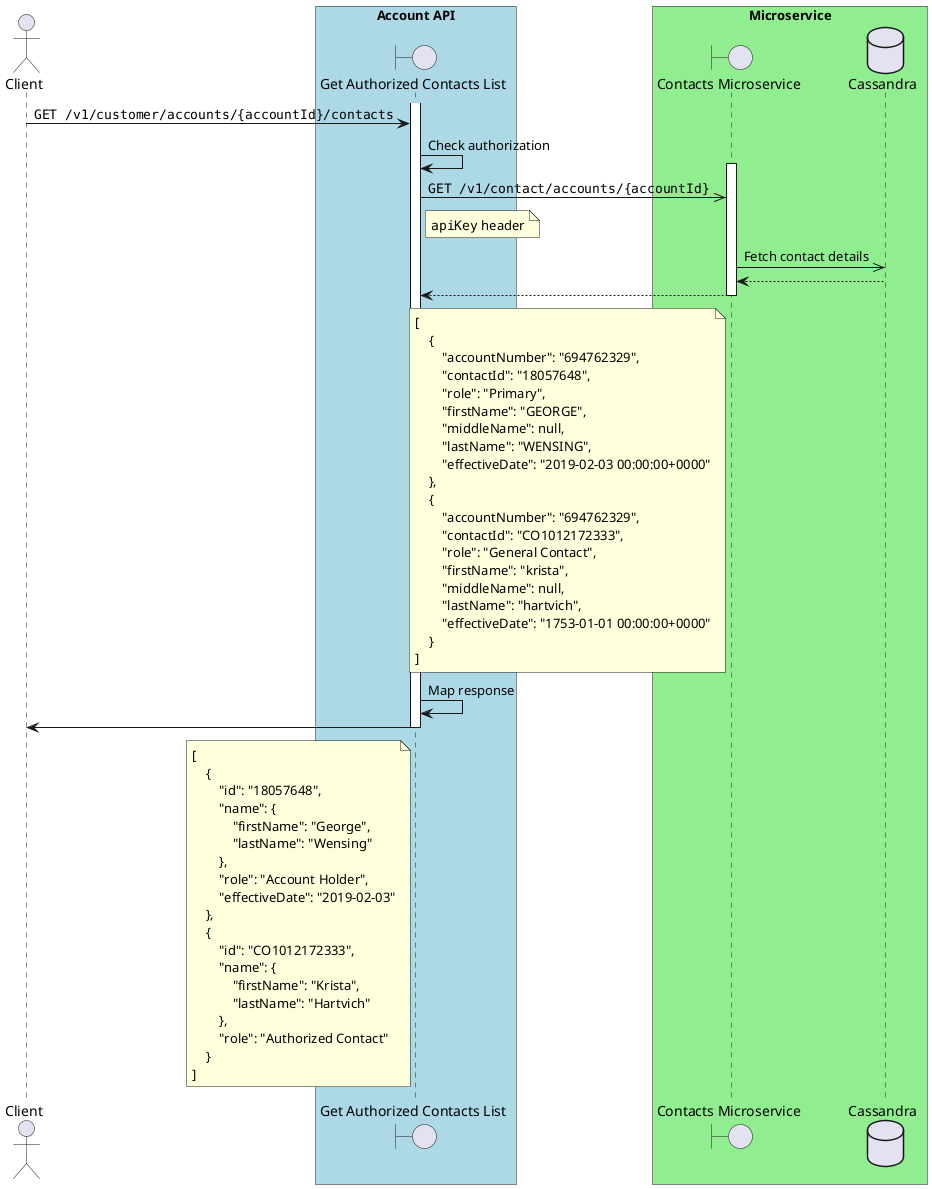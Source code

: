 @startuml

actor Client

box "Account API" #LightBlue
    boundary "Get Authorized Contacts List" as AuthorizedContactsList
end box

box "Microservice" #LightGreen
    boundary "Contacts Microservice" as Contacts
	database Cassandra
end box

activate AuthorizedContactsList

Client -> AuthorizedContactsList: ""GET /v1/customer/accounts/{accountId}/contacts""

AuthorizedContactsList -> AuthorizedContactsList: Check authorization

activate Contacts

AuthorizedContactsList ->> Contacts: ""GET /v1/contact/accounts/{accountId}""
note right of AuthorizedContactsList : ""apiKey"" header
Contacts ->> Cassandra: Fetch contact details
Contacts <-- Cassandra
AuthorizedContactsList <-- Contacts
note left of Contacts
[
    {
        "accountNumber": "694762329",
        "contactId": "18057648",
        "role": "Primary",
        "firstName": "GEORGE",
        "middleName": null,
        "lastName": "WENSING",
        "effectiveDate": "2019-02-03 00:00:00+0000"
    },
    {
        "accountNumber": "694762329",
        "contactId": "CO1012172333",
        "role": "General Contact",
        "firstName": "krista",
        "middleName": null,
        "lastName": "hartvich",
        "effectiveDate": "1753-01-01 00:00:00+0000"
    }
]
end note

deactivate Contacts

AuthorizedContactsList -> AuthorizedContactsList: Map response
Client <- AuthorizedContactsList
note left of AuthorizedContactsList
[
    {
        "id": "18057648",
        "name": {
            "firstName": "George",
            "lastName": "Wensing"
        },
        "role": "Account Holder",
        "effectiveDate": "2019-02-03"
    },
    {
        "id": "CO1012172333",
        "name": {
            "firstName": "Krista",
            "lastName": "Hartvich"
        },
        "role": "Authorized Contact"
    }
]
end note

deactivate AuthorizedContactsList

@enduml
